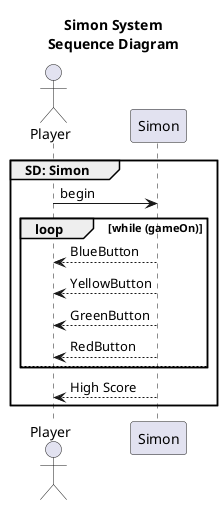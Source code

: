 @startuml

title Simon System\nSequence Diagram
actor Player
participant Simon
group SD: Simon

Player-> Simon: begin

loop while (gameOn)

Player<-- Simon: BlueButton
Player<-- Simon: YellowButton
Player<-- Simon: GreenButton
Player<-- Simon: RedButton

else
end

Player<-- Simon: High Score

end

@enduml
